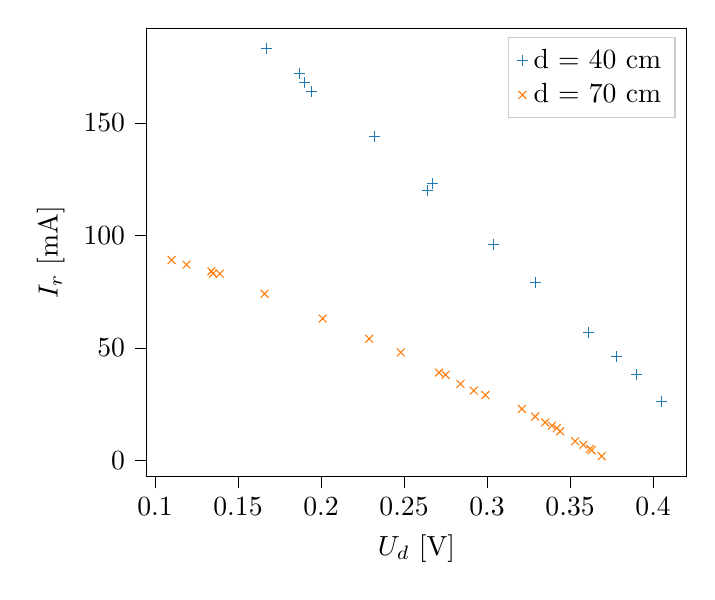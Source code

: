 % This file was created with tikzplotlib v0.10.1.
\begin{tikzpicture}

\definecolor{darkgray176}{RGB}{176,176,176}
\definecolor{darkorange25512714}{RGB}{255,127,14}
\definecolor{lightgray204}{RGB}{204,204,204}
\definecolor{steelblue31119180}{RGB}{31,119,180}

\begin{axis}[
legend cell align={left},
legend style={fill opacity=0.8, draw opacity=1, text opacity=1, draw=lightgray204},
tick align=outside,
tick pos=left,
x grid style={darkgray176},
xlabel={\(\displaystyle U_d\) [V]},
xmin=0.095, xmax=0.42,
xtick style={color=black},
y grid style={darkgray176},
ylabel={\(\displaystyle I_r\) [mA]},
ymin=-7.207, ymax=192.058,
ytick style={color=black}
]
\addplot [draw=steelblue31119180, fill=steelblue31119180, mark=+, only marks]
table{%
x  y
0.405 26
0.39 38
0.378 46
0.361 57
0.329 79
0.304 96
0.264 120
0.194 164
0.232 144
0.267 123
0.19 168
0.167 183
0.187 172
};
\addlegendentry{d = 40 cm}
\addplot [draw=darkorange25512714, fill=darkorange25512714, mark=x, only marks]
table{%
x  y
0.369 1.85
0.363 4.48
0.362 5.07
0.358 6.94
0.353 8.49
0.344 12.88
0.342 14.33
0.339 15.37
0.335 16.84
0.329 19.46
0.321 22.84
0.299 29
0.292 31
0.284 34
0.275 38
0.271 39
0.248 48
0.229 54
0.201 63
0.166 74
0.135 83
0.139 83
0.11 89
0.134 84
0.119 87
};
\addlegendentry{d = 70 cm}
\end{axis}

\end{tikzpicture}
